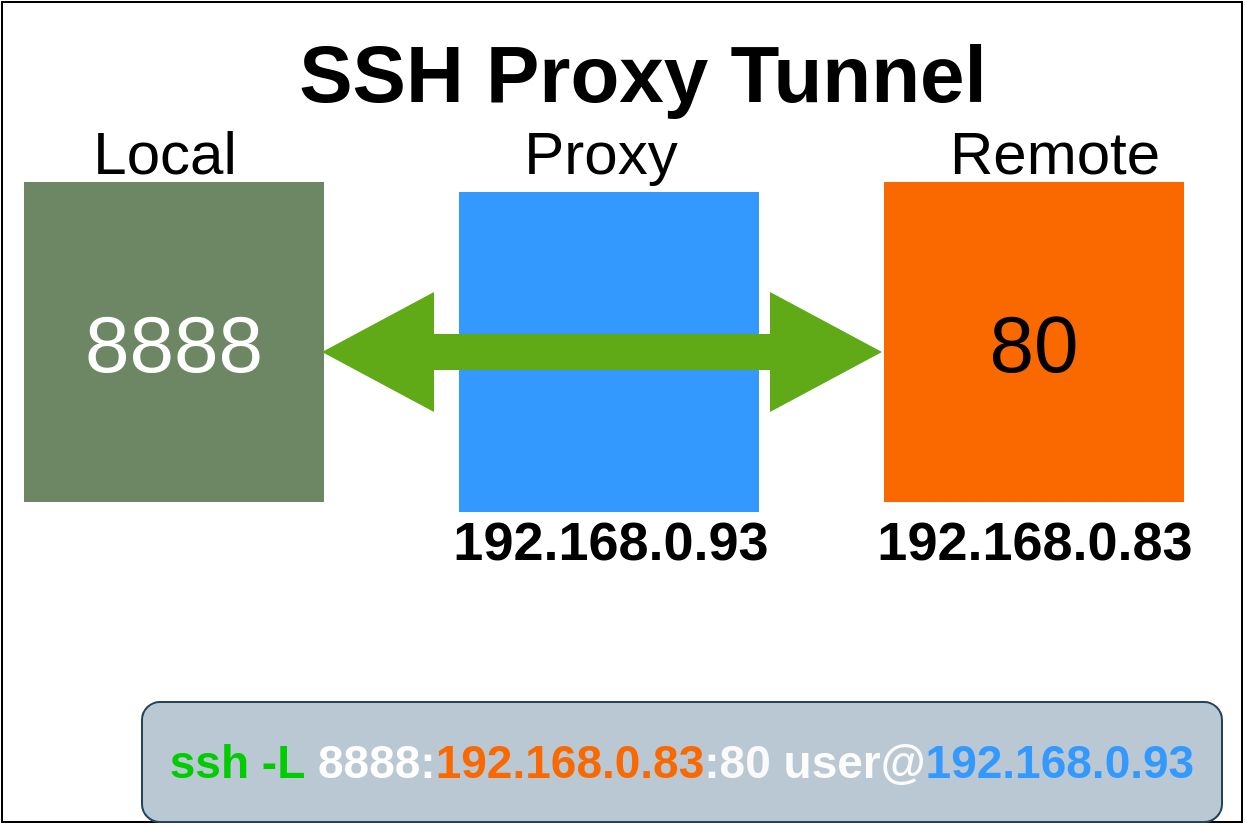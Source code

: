 <mxfile>
    <diagram id="R40UBbsVWRwJJyZEYB1N" name="Page-1">
        <mxGraphModel dx="1692" dy="825" grid="1" gridSize="10" guides="1" tooltips="1" connect="1" arrows="1" fold="1" page="1" pageScale="1" pageWidth="850" pageHeight="1100" math="0" shadow="0">
            <root>
                <mxCell id="0"/>
                <mxCell id="1" parent="0"/>
                <mxCell id="20" value="" style="whiteSpace=wrap;html=1;fontSize=40;strokeWidth=1;" parent="1" vertex="1">
                    <mxGeometry x="100" y="180" width="620" height="410" as="geometry"/>
                </mxCell>
                <mxCell id="21" value="&lt;font style=&quot;font-size: 40px&quot;&gt;&lt;b&gt;SSH Proxy Tunnel&lt;/b&gt;&lt;/font&gt;" style="text;html=1;resizable=0;autosize=1;align=center;verticalAlign=middle;points=[];fillColor=none;strokeColor=none;rounded=0;" parent="1" vertex="1">
                    <mxGeometry x="239.5" y="200" width="360" height="30" as="geometry"/>
                </mxCell>
                <mxCell id="22" value="&lt;b style=&quot;font-size: 23px&quot;&gt;&lt;font style=&quot;font-size: 23px&quot;&gt;&lt;font style=&quot;font-size: 23px&quot; color=&quot;#00cc00&quot;&gt;ssh -L&lt;/font&gt;&amp;nbsp;&lt;font color=&quot;#ffffff&quot;&gt;8888:&lt;/font&gt;&lt;font color=&quot;#fa6800&quot;&gt;192.168.0.83&lt;/font&gt;&lt;font color=&quot;#fafafa&quot;&gt;:80&lt;/font&gt; &lt;font color=&quot;#fcfcfc&quot;&gt;user@&lt;/font&gt;&lt;font color=&quot;#3399ff&quot;&gt;192.168.0.93&lt;/font&gt;&lt;/font&gt;&lt;/b&gt;" style="whiteSpace=wrap;html=1;fillColor=#bac8d3;strokeColor=#23445d;rounded=1;" parent="1" vertex="1">
                    <mxGeometry x="170" y="530" width="540" height="60" as="geometry"/>
                </mxCell>
                <mxCell id="23" value="&lt;font color=&quot;#000000&quot; style=&quot;font-size: 30px&quot;&gt;Local&lt;/font&gt;" style="text;html=1;resizable=0;autosize=1;align=center;verticalAlign=middle;points=[];fillColor=none;strokeColor=none;rounded=0;fontSize=23;fontColor=#FCFCFC;" parent="1" vertex="1">
                    <mxGeometry x="136" y="235" width="90" height="40" as="geometry"/>
                </mxCell>
                <mxCell id="24" value="&lt;font color=&quot;#000000&quot; style=&quot;font-size: 30px&quot;&gt;Remote&lt;/font&gt;" style="text;html=1;resizable=0;autosize=1;align=center;verticalAlign=middle;points=[];fillColor=none;strokeColor=none;rounded=0;fontSize=23;fontColor=#FCFCFC;" parent="1" vertex="1">
                    <mxGeometry x="566" y="235" width="120" height="40" as="geometry"/>
                </mxCell>
                <mxCell id="28" value="&lt;div&gt;&lt;span&gt;8888&lt;/span&gt;&lt;/div&gt;" style="whiteSpace=wrap;html=1;fontSize=40;fillColor=#6d8764;fontColor=#ffffff;strokeColor=none;align=center;strokeWidth=5;" parent="1" vertex="1">
                    <mxGeometry x="111" y="270" width="150" height="160" as="geometry"/>
                </mxCell>
                <mxCell id="29" value="&lt;div&gt;&lt;span&gt;80&lt;/span&gt;&lt;/div&gt;" style="whiteSpace=wrap;html=1;fontSize=40;fillColor=#fa6800;strokeColor=none;align=center;strokeWidth=5;fontColor=#000000;" parent="1" vertex="1">
                    <mxGeometry x="541" y="270" width="150" height="160" as="geometry"/>
                </mxCell>
                <mxCell id="31" value="&lt;font size=&quot;1&quot;&gt;&lt;b style=&quot;font-size: 27px&quot;&gt;192.168.0.83&lt;/b&gt;&lt;/font&gt;" style="text;html=1;resizable=0;autosize=1;align=center;verticalAlign=middle;points=[];fillColor=none;strokeColor=none;rounded=0;" parent="1" vertex="1">
                    <mxGeometry x="531" y="440" width="170" height="20" as="geometry"/>
                </mxCell>
                <mxCell id="32" value="" style="whiteSpace=wrap;html=1;fontSize=40;fillColor=#3399FF;strokeColor=none;align=center;strokeWidth=5;" parent="1" vertex="1">
                    <mxGeometry x="328.5" y="275" width="150" height="160" as="geometry"/>
                </mxCell>
                <mxCell id="35" value="&lt;font color=&quot;#000000&quot; style=&quot;font-size: 30px&quot;&gt;Proxy&lt;/font&gt;" style="text;html=1;resizable=0;autosize=1;align=center;verticalAlign=middle;points=[];fillColor=none;strokeColor=none;rounded=0;fontSize=23;fontColor=#FCFCFC;" parent="1" vertex="1">
                    <mxGeometry x="354" y="235" width="90" height="40" as="geometry"/>
                </mxCell>
                <mxCell id="38" value="" style="shape=doubleArrow;whiteSpace=wrap;html=1;fillColor=#60A917;strokeColor=none;" parent="1" vertex="1">
                    <mxGeometry x="260" y="325" width="280" height="60" as="geometry"/>
                </mxCell>
                <mxCell id="39" value="&lt;font size=&quot;1&quot;&gt;&lt;b style=&quot;font-size: 27px&quot;&gt;192.168.0.93&lt;/b&gt;&lt;/font&gt;" style="text;html=1;resizable=0;autosize=1;align=center;verticalAlign=middle;points=[];fillColor=none;strokeColor=none;rounded=0;" parent="1" vertex="1">
                    <mxGeometry x="318.5" y="440" width="170" height="20" as="geometry"/>
                </mxCell>
            </root>
        </mxGraphModel>
    </diagram>
</mxfile>